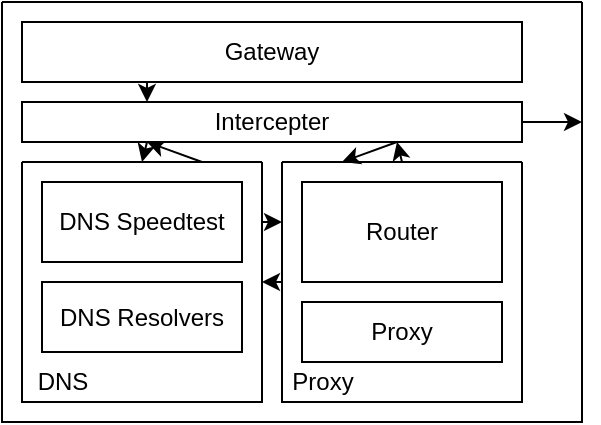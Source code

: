 <mxfile>
    <diagram id="iWWZ6xJv4-_OON1vfTP5" name="第 1 页">
        <mxGraphModel dx="1204" dy="506" grid="1" gridSize="10" guides="1" tooltips="1" connect="1" arrows="1" fold="1" page="1" pageScale="1" pageWidth="827" pageHeight="1169" math="0" shadow="0">
            <root>
                <mxCell id="0"/>
                <mxCell id="1" parent="0"/>
                <mxCell id="18" style="edgeStyle=none;html=1;exitX=0.25;exitY=1;exitDx=0;exitDy=0;entryX=0.25;entryY=0;entryDx=0;entryDy=0;" edge="1" parent="1" source="3" target="16">
                    <mxGeometry relative="1" as="geometry"/>
                </mxCell>
                <mxCell id="3" value="Gateway" style="rounded=0;whiteSpace=wrap;html=1;" vertex="1" parent="1">
                    <mxGeometry x="40" y="150" width="250" height="30" as="geometry"/>
                </mxCell>
                <mxCell id="24" style="edgeStyle=none;html=1;exitX=0.75;exitY=0;exitDx=0;exitDy=0;entryX=0.25;entryY=1;entryDx=0;entryDy=0;" edge="1" parent="1" source="4" target="16">
                    <mxGeometry relative="1" as="geometry"/>
                </mxCell>
                <mxCell id="26" style="edgeStyle=none;html=1;exitX=1;exitY=0.25;exitDx=0;exitDy=0;entryX=0;entryY=0.25;entryDx=0;entryDy=0;" edge="1" parent="1" source="4" target="9">
                    <mxGeometry relative="1" as="geometry"/>
                </mxCell>
                <mxCell id="4" value="" style="swimlane;startSize=0;" vertex="1" parent="1">
                    <mxGeometry x="40" y="220" width="120" height="120" as="geometry"/>
                </mxCell>
                <mxCell id="5" value="DNS" style="text;html=1;align=center;verticalAlign=middle;resizable=0;points=[];autosize=1;strokeColor=none;fillColor=none;" vertex="1" parent="4">
                    <mxGeometry y="100" width="40" height="20" as="geometry"/>
                </mxCell>
                <mxCell id="7" value="DNS Speedtest" style="rounded=0;whiteSpace=wrap;html=1;" vertex="1" parent="4">
                    <mxGeometry x="10" y="10" width="100" height="40" as="geometry"/>
                </mxCell>
                <mxCell id="8" value="DNS Resolvers" style="rounded=0;whiteSpace=wrap;html=1;" vertex="1" parent="4">
                    <mxGeometry x="10" y="60" width="100" height="35" as="geometry"/>
                </mxCell>
                <mxCell id="22" style="edgeStyle=none;html=1;exitX=0.5;exitY=0;exitDx=0;exitDy=0;entryX=0.75;entryY=1;entryDx=0;entryDy=0;" edge="1" parent="1" source="9" target="16">
                    <mxGeometry relative="1" as="geometry"/>
                </mxCell>
                <mxCell id="25" style="edgeStyle=none;html=1;exitX=0;exitY=0.5;exitDx=0;exitDy=0;entryX=1;entryY=0.5;entryDx=0;entryDy=0;" edge="1" parent="1" source="9" target="4">
                    <mxGeometry relative="1" as="geometry"/>
                </mxCell>
                <mxCell id="9" value="" style="swimlane;startSize=0;" vertex="1" parent="1">
                    <mxGeometry x="170" y="220" width="120" height="120" as="geometry"/>
                </mxCell>
                <mxCell id="10" value="Proxy" style="text;html=1;align=center;verticalAlign=middle;resizable=0;points=[];autosize=1;strokeColor=none;fillColor=none;" vertex="1" parent="9">
                    <mxGeometry x="-5" y="100" width="50" height="20" as="geometry"/>
                </mxCell>
                <mxCell id="11" value="Router" style="rounded=0;whiteSpace=wrap;html=1;" vertex="1" parent="9">
                    <mxGeometry x="10" y="10" width="100" height="50" as="geometry"/>
                </mxCell>
                <mxCell id="12" value="Proxy" style="rounded=0;whiteSpace=wrap;html=1;" vertex="1" parent="9">
                    <mxGeometry x="10" y="70" width="100" height="30" as="geometry"/>
                </mxCell>
                <mxCell id="19" style="edgeStyle=none;html=1;exitX=1;exitY=0.5;exitDx=0;exitDy=0;" edge="1" parent="1" source="16">
                    <mxGeometry relative="1" as="geometry">
                        <mxPoint x="320" y="200" as="targetPoint"/>
                    </mxGeometry>
                </mxCell>
                <mxCell id="21" style="edgeStyle=none;html=1;exitX=0.25;exitY=1;exitDx=0;exitDy=0;entryX=0.5;entryY=0;entryDx=0;entryDy=0;" edge="1" parent="1" source="16" target="4">
                    <mxGeometry relative="1" as="geometry"/>
                </mxCell>
                <mxCell id="23" style="edgeStyle=none;html=1;exitX=0.75;exitY=1;exitDx=0;exitDy=0;entryX=0.25;entryY=0;entryDx=0;entryDy=0;" edge="1" parent="1" source="16" target="9">
                    <mxGeometry relative="1" as="geometry"/>
                </mxCell>
                <mxCell id="16" value="Intercepter" style="rounded=0;whiteSpace=wrap;html=1;" vertex="1" parent="1">
                    <mxGeometry x="40" y="190" width="250" height="20" as="geometry"/>
                </mxCell>
                <mxCell id="27" value="" style="swimlane;startSize=0;" vertex="1" parent="1">
                    <mxGeometry x="30" y="140" width="290" height="210" as="geometry"/>
                </mxCell>
            </root>
        </mxGraphModel>
    </diagram>
</mxfile>